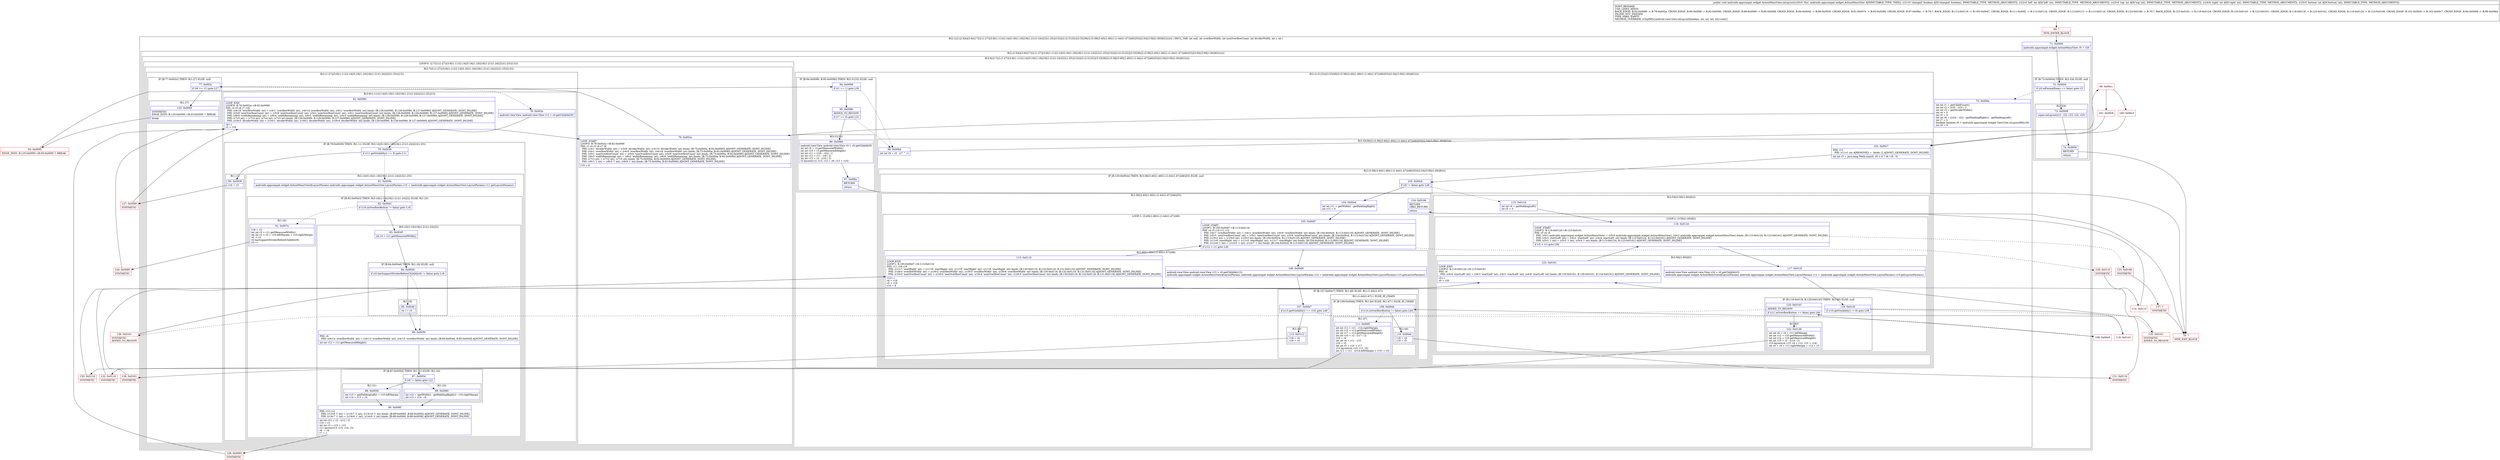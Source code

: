 digraph "CFG forandroidx.appcompat.widget.ActionMenuView.onLayout(ZIIII)V" {
subgraph cluster_Region_852376631 {
label = "R(2:1|(2:(2:3|4)|(3:6|(2:7|(2:(1:27)|(3:9|(1:11)(2:14|(5:16|(1:18)|19|(1:21)(1:24)|22)(1:25))|13)))|(2:(2:31|32)|(3:33|36|(2:(3:38|(3:40|(1:49)(1:(1:44)(1:47))|46)|53)|(2:54|(3:56|(1:60)|62)))))))) | DECL_VAR: int null, int overflowWidth, int nonOverflowCount, int dividerWidth, int r, int l\l";
node [shape=record,color=blue];
Node_71 [shape=record,label="{71\:\ 0x0000|androidx.appcompat.widget.ActionMenuView r0 = r20\l}"];
subgraph cluster_Region_41202982 {
label = "R(2:(2:3|4)|(3:6|(2:7|(2:(1:27)|(3:9|(1:11)(2:14|(5:16|(1:18)|19|(1:21)(1:24)|22)(1:25))|13)))|(2:(2:31|32)|(3:33|36|(2:(3:38|(3:40|(1:49)(1:(1:44)(1:47))|46)|53)|(2:54|(3:56|(1:60)|62)))))))";
node [shape=record,color=blue];
subgraph cluster_IfRegion_252899547 {
label = "IF [B:72:0x0004] THEN: R(2:3|4) ELSE: null";
node [shape=record,color=blue];
Node_72 [shape=record,label="{72\:\ 0x0004|if (r0.mFormatItems == false) goto L3\l}"];
subgraph cluster_Region_1362780635 {
label = "R(2:3|4)";
node [shape=record,color=blue];
Node_73 [shape=record,label="{73\:\ 0x0006|super.onLayout(r21, r22, r23, r24, r25)\l}"];
Node_74 [shape=record,label="{74\:\ 0x0009|RETURN\l|return\l}"];
}
}
subgraph cluster_Region_2031441483 {
label = "R(3:6|(2:7|(2:(1:27)|(3:9|(1:11)(2:14|(5:16|(1:18)|19|(1:21)(1:24)|22)(1:25))|13)))|(2:(2:31|32)|(3:33|36|(2:(3:38|(3:40|(1:49)(1:(1:44)(1:47))|46)|53)|(2:54|(3:56|(1:60)|62))))))";
node [shape=record,color=blue];
Node_75 [shape=record,label="{75\:\ 0x000a|int int r1 = getChildCount()\lint int r2 = (r25 \- r23) \/ 2\lint int r3 = getDividerWidth()\lint r4 = 0\lint r5 = 0\lint int r6 = ((r24 \- r22) \- getPaddingRight()) \- getPaddingLeft()\lint r7 = 0\lboolean boolean r8 = androidx.appcompat.widget.ViewUtils.isLayoutRtl(r20)\lint r9 = 0\l}"];
subgraph cluster_LoopRegion_1524505053 {
label = "LOOP:0: (2:7|(2:(1:27)|(3:9|(1:11)(2:14|(5:16|(1:18)|19|(1:21)(1:24)|22)(1:25))|13)))";
node [shape=record,color=blue];
subgraph cluster_Region_1648329472 {
label = "R(2:7|(2:(1:27)|(3:9|(1:11)(2:14|(5:16|(1:18)|19|(1:21)(1:24)|22)(1:25))|13)))";
node [shape=record,color=blue];
Node_76 [shape=record,label="{76\:\ 0x002a|LOOP_START\lLOOP:0: B:76:0x002a\-\>B:92:0x0090\lPHI: r3 r4 r5 r6 r7 r9 \l  PHI: (r3v1 'dividerWidth' int) = (r3v0 'dividerWidth' int), (r3v10 'dividerWidth' int) binds: [B:75:0x000a, B:92:0x0090] A[DONT_GENERATE, DONT_INLINE]\l  PHI: (r4v1 'overflowWidth' int) = (r4v0 'overflowWidth' int), (r4v16 'overflowWidth' int) binds: [B:75:0x000a, B:92:0x0090] A[DONT_GENERATE, DONT_INLINE]\l  PHI: (r5v1 'nonOverflowCount' int) = (r5v0 'nonOverflowCount' int), (r5v9 'nonOverflowCount' int) binds: [B:75:0x000a, B:92:0x0090] A[DONT_GENERATE, DONT_INLINE]\l  PHI: (r6v3 'widthRemaining' int) = (r6v2 'widthRemaining' int), (r6v6 'widthRemaining' int) binds: [B:75:0x000a, B:92:0x0090] A[DONT_GENERATE, DONT_INLINE]\l  PHI: (r7v3 int) = (r7v2 int), (r7v5 int) binds: [B:75:0x000a, B:92:0x0090] A[DONT_GENERATE, DONT_INLINE]\l  PHI: (r9v1 'i' int) = (r9v0 'i' int), (r9v6 'i' int) binds: [B:75:0x000a, B:92:0x0090] A[DONT_GENERATE, DONT_INLINE]\l|r10 = 8\l}"];
subgraph cluster_Region_665008810 {
label = "R(2:(1:27)|(3:9|(1:11)(2:14|(5:16|(1:18)|19|(1:21)(1:24)|22)(1:25))|13))";
node [shape=record,color=blue];
subgraph cluster_IfRegion_1631391971 {
label = "IF [B:77:0x002c] THEN: R(1:27) ELSE: null";
node [shape=record,color=blue];
Node_77 [shape=record,label="{77\:\ 0x002c|if (r9 \>= r1) goto L27\l}"];
subgraph cluster_Region_5859069 {
label = "R(1:27)";
node [shape=record,color=blue];
Node_125 [shape=record,label="{125\:\ 0x0095|SYNTHETIC\lEDGE_INSN: B:125:0x0095\-\>B:93:0x0095 ?: BREAK  \l|break\l}"];
}
}
subgraph cluster_Region_892639276 {
label = "R(3:9|(1:11)(2:14|(5:16|(1:18)|19|(1:21)(1:24)|22)(1:25))|13)";
node [shape=record,color=blue];
Node_78 [shape=record,label="{78\:\ 0x002e|android.view.View android.view.View r11 = r0.getChildAt(r9)\l}"];
subgraph cluster_IfRegion_1370573809 {
label = "IF [B:79:0x0036] THEN: R(1:11) ELSE: R(2:14|(5:16|(1:18)|19|(1:21)(1:24)|22)(1:25))";
node [shape=record,color=blue];
Node_79 [shape=record,label="{79\:\ 0x0036|if (r11.getVisibility() == 8) goto L11\l}"];
subgraph cluster_Region_1527759458 {
label = "R(1:11)";
node [shape=record,color=blue];
Node_80 [shape=record,label="{80\:\ 0x0038|r16 = r3\l}"];
}
subgraph cluster_Region_1873728289 {
label = "R(2:14|(5:16|(1:18)|19|(1:21)(1:24)|22)(1:25))";
node [shape=record,color=blue];
Node_81 [shape=record,label="{81\:\ 0x003b|androidx.appcompat.widget.ActionMenuView$LayoutParams androidx.appcompat.widget.ActionMenuView.LayoutParams r10 = (androidx.appcompat.widget.ActionMenuView.LayoutParams) r11.getLayoutParams()\l}"];
subgraph cluster_IfRegion_37341986 {
label = "IF [B:82:0x0043] THEN: R(5:16|(1:18)|19|(1:21)(1:24)|22) ELSE: R(1:25)";
node [shape=record,color=blue];
Node_82 [shape=record,label="{82\:\ 0x0043|if (r10.isOverflowButton != false) goto L16\l}"];
subgraph cluster_Region_169795240 {
label = "R(5:16|(1:18)|19|(1:21)(1:24)|22)";
node [shape=record,color=blue];
Node_83 [shape=record,label="{83\:\ 0x0045|int r4 = r11.getMeasuredWidth()\l}"];
subgraph cluster_IfRegion_1993876793 {
label = "IF [B:84:0x004d] THEN: R(1:18) ELSE: null";
node [shape=record,color=blue];
Node_84 [shape=record,label="{84\:\ 0x004d|if (r0.hasSupportDividerBeforeChildAt(r9) != false) goto L18\l}"];
subgraph cluster_Region_664316981 {
label = "R(1:18)";
node [shape=record,color=blue];
Node_85 [shape=record,label="{85\:\ 0x004f|r4 += r3\l}"];
}
}
Node_86 [shape=record,label="{86\:\ 0x0050|PHI: r4 \l  PHI: (r4v14 'overflowWidth' int) = (r4v13 'overflowWidth' int), (r4v15 'overflowWidth' int) binds: [B:84:0x004d, B:85:0x004f] A[DONT_GENERATE, DONT_INLINE]\l|int int r12 = r11.getMeasuredHeight()\l}"];
subgraph cluster_IfRegion_1602870645 {
label = "IF [B:87:0x0054] THEN: R(1:21) ELSE: R(1:24)";
node [shape=record,color=blue];
Node_87 [shape=record,label="{87\:\ 0x0054|if (r8 != false) goto L21\l}"];
subgraph cluster_Region_2032144671 {
label = "R(1:21)";
node [shape=record,color=blue];
Node_88 [shape=record,label="{88\:\ 0x0056|int r13 = getPaddingLeft() + r10.leftMargin\lint r14 = r13 + r4\l}"];
}
subgraph cluster_Region_465298186 {
label = "R(1:24)";
node [shape=record,color=blue];
Node_89 [shape=record,label="{89\:\ 0x0060|int r14 = (getWidth() \- getPaddingRight()) \- r10.rightMargin\lint r13 = r14 \- r4\l}"];
}
}
Node_90 [shape=record,label="{90\:\ 0x006f|PHI: r13 r14 \l  PHI: (r13v8 'l' int) = (r13v7 'l' int), (r13v10 'l' int) binds: [B:89:0x0060, B:88:0x0056] A[DONT_GENERATE, DONT_INLINE]\l  PHI: (r14v7 'r' int) = (r14v6 'r' int), (r14v9 'r' int) binds: [B:89:0x0060, B:88:0x0056] A[DONT_GENERATE, DONT_INLINE]\l|int int r15 = r2 \- (r12 \/ 2)\lr16 = r3\lint int r3 = r15 + r12\lr11.layout(r13, r15, r14, r3)\lr6 \-= r4\lr7 = 1\l}"];
}
subgraph cluster_Region_1195110755 {
label = "R(1:25)";
node [shape=record,color=blue];
Node_91 [shape=record,label="{91\:\ 0x007e|r16 = r3\lint int r3 = r11.getMeasuredWidth()\lint int r3 = r3 + r10.leftMargin + r10.rightMargin\lr6 \-= r3\lr0.hasSupportDividerBeforeChildAt(r9)\lr5++\l}"];
}
}
}
}
Node_92 [shape=record,label="{92\:\ 0x0090|LOOP_END\lLOOP:0: B:76:0x002a\-\>B:92:0x0090\lPHI: r4 r5 r6 r7 r16 \l  PHI: (r4v16 'overflowWidth' int) = (r4v1 'overflowWidth' int), (r4v14 'overflowWidth' int), (r4v1 'overflowWidth' int) binds: [B:126:0x0090, B:128:0x0090, B:127:0x0090] A[DONT_GENERATE, DONT_INLINE]\l  PHI: (r5v9 'nonOverflowCount' int) = (r5v8 'nonOverflowCount' int), (r5v1 'nonOverflowCount' int), (r5v1 'nonOverflowCount' int) binds: [B:126:0x0090, B:128:0x0090, B:127:0x0090] A[DONT_GENERATE, DONT_INLINE]\l  PHI: (r6v6 'widthRemaining' int) = (r6v4 'widthRemaining' int), (r6v5 'widthRemaining' int), (r6v3 'widthRemaining' int) binds: [B:126:0x0090, B:128:0x0090, B:127:0x0090] A[DONT_GENERATE, DONT_INLINE]\l  PHI: (r7v5 int) = (r7v3 int), (r7v4 int), (r7v3 int) binds: [B:126:0x0090, B:128:0x0090, B:127:0x0090] A[DONT_GENERATE, DONT_INLINE]\l  PHI: (r16v3 'dividerWidth' int) = (r16v1 'dividerWidth' int), (r16v2 'dividerWidth' int), (r16v4 'dividerWidth' int) binds: [B:126:0x0090, B:128:0x0090, B:127:0x0090] A[DONT_GENERATE, DONT_INLINE]\l|r9++\lr3 = r16\l}"];
}
}
}
}
subgraph cluster_Region_49277844 {
label = "R(2:(2:31|32)|(3:33|36|(2:(3:38|(3:40|(1:49)(1:(1:44)(1:47))|46)|53)|(2:54|(3:56|(1:60)|62)))))";
node [shape=record,color=blue];
subgraph cluster_IfRegion_71597390 {
label = "IF [B:94:0x0099, B:95:0x009b] THEN: R(2:31|32) ELSE: null";
node [shape=record,color=blue];
Node_94 [shape=record,label="{94\:\ 0x0099|if (r1 == 1) goto L30\l}"];
Node_95 [shape=record,label="{95\:\ 0x009b|ADDED_TO_REGION\l|if (r7 == 0) goto L31\l}"];
subgraph cluster_Region_1605846391 {
label = "R(2:31|32)";
node [shape=record,color=blue];
Node_96 [shape=record,label="{96\:\ 0x009d|android.view.View android.view.View r3 = r0.getChildAt(0)\lint int r9 = r3.getMeasuredWidth()\lint int r10 = r3.getMeasuredHeight()\lint int r11 = (r24 \- r22) \/ 2\lint int r12 = r11 \- (r9 \/ 2)\lint int r13 = r2 \- (r10 \/ 2)\lr3.layout(r12, r13, r12 + r9, r13 + r10)\l}"];
Node_97 [shape=record,label="{97\:\ 0x00bc|RETURN\l|return\l}"];
}
}
subgraph cluster_Region_1294162121 {
label = "R(3:33|36|(2:(3:38|(3:40|(1:49)(1:(1:44)(1:47))|46)|53)|(2:54|(3:56|(1:60)|62))))";
node [shape=record,color=blue];
Node_98 [shape=record,label="{98\:\ 0x00bd|int int r9 = r5 \- (r7 ^ 1)\l}"];
Node_102 [shape=record,label="{102\:\ 0x00c7|PHI: r11 \l  PHI: (r11v1 int A[REMOVE]) =  binds: [] A[DONT_GENERATE, DONT_INLINE]\l|int int r3 = java.lang.Math.max(0, r9 \> 0 ? r6 \/ r9 : 0)\l}"];
subgraph cluster_Region_685054693 {
label = "R(2:(3:38|(3:40|(1:49)(1:(1:44)(1:47))|46)|53)|(2:54|(3:56|(1:60)|62)))";
node [shape=record,color=blue];
subgraph cluster_IfRegion_643336050 {
label = "IF [B:103:0x00cb] THEN: R(3:38|(3:40|(1:49)(1:(1:44)(1:47))|46)|53) ELSE: null";
node [shape=record,color=blue];
Node_103 [shape=record,label="{103\:\ 0x00cb|if (r8 != false) goto L38\l}"];
subgraph cluster_Region_1191119813 {
label = "R(3:38|(3:40|(1:49)(1:(1:44)(1:47))|46)|53)";
node [shape=record,color=blue];
Node_104 [shape=record,label="{104\:\ 0x00cd|int int r11 = getWidth() \- getPaddingRight()\lint r12 = 0\l}"];
subgraph cluster_LoopRegion_1356451704 {
label = "LOOP:1: (3:40|(1:49)(1:(1:44)(1:47))|46)";
node [shape=record,color=blue];
Node_105 [shape=record,label="{105\:\ 0x00d7|LOOP_START\lLOOP:1: B:105:0x00d7\-\>B:113:0x0116\lPHI: r4 r5 r10 r11 r12 \l  PHI: (r4v7 'overflowWidth' int) = (r4v1 'overflowWidth' int), (r4v8 'overflowWidth' int) binds: [B:104:0x00cd, B:113:0x0116] A[DONT_GENERATE, DONT_INLINE]\l  PHI: (r5v5 'nonOverflowCount' int) = (r5v1 'nonOverflowCount' int), (r5v6 'nonOverflowCount' int) binds: [B:104:0x00cd, B:113:0x0116] A[DONT_GENERATE, DONT_INLINE]\l  PHI: (r10v2 int) = (r10v0 int), (r10v3 int) binds: [B:104:0x00cd, B:113:0x0116] A[DONT_GENERATE, DONT_INLINE]\l  PHI: (r11v6 'startRight' int) = (r11v5 'startRight' int), (r11v7 'startRight' int) binds: [B:104:0x00cd, B:113:0x0116] A[DONT_GENERATE, DONT_INLINE]\l  PHI: (r12v6 'i' int) = (r12v5 'i' int), (r12v7 'i' int) binds: [B:104:0x00cd, B:113:0x0116] A[DONT_GENERATE, DONT_INLINE]\l|if (r12 \< r1) goto L40\l}"];
subgraph cluster_Region_1314079573 {
label = "R(3:40|(1:49)(1:(1:44)(1:47))|46)";
node [shape=record,color=blue];
Node_106 [shape=record,label="{106\:\ 0x00d9|android.view.View android.view.View r13 = r0.getChildAt(r12)\landroidx.appcompat.widget.ActionMenuView$LayoutParams androidx.appcompat.widget.ActionMenuView.LayoutParams r14 = (androidx.appcompat.widget.ActionMenuView.LayoutParams) r13.getLayoutParams()\l}"];
subgraph cluster_IfRegion_1481025433 {
label = "IF [B:107:0x00e7] THEN: R(1:49) ELSE: R(1:(1:44)(1:47))";
node [shape=record,color=blue];
Node_107 [shape=record,label="{107\:\ 0x00e7|if (r13.getVisibility() == r10) goto L49\l}"];
subgraph cluster_Region_830268994 {
label = "R(1:49)";
node [shape=record,color=blue];
Node_112 [shape=record,label="{112\:\ 0x0112|r18 = r4\lr19 = r5\l}"];
}
subgraph cluster_Region_379392831 {
label = "R(1:(1:44)(1:47)) | ELSE_IF_CHAIN\l";
node [shape=record,color=blue];
subgraph cluster_IfRegion_104984453 {
label = "IF [B:109:0x00eb] THEN: R(1:44) ELSE: R(1:47) | ELSE_IF_CHAIN\l";
node [shape=record,color=blue];
Node_109 [shape=record,label="{109\:\ 0x00eb|if (r14.isOverflowButton != false) goto L44\l}"];
subgraph cluster_Region_1553581116 {
label = "R(1:44)";
node [shape=record,color=blue];
Node_110 [shape=record,label="{110\:\ 0x00ed|r18 = r4\lr19 = r5\l}"];
}
subgraph cluster_Region_756509864 {
label = "R(1:47)";
node [shape=record,color=blue];
Node_111 [shape=record,label="{111\:\ 0x00f2|int int r11 = r11 \- r14.rightMargin\lint int r15 = r13.getMeasuredWidth()\lint int r17 = r13.getMeasuredHeight()\lint int r10 = r2 \- (r17 \/ 2)\lr18 = r4\lint int r4 = r11 \- r15\lr19 = r5\lint int r5 = r10 + r17\lr13.layout(r4, r10, r11, r5)\lint r11 = r11 \- ((r14.leftMargin + r15) + r3)\l}"];
}
}
}
}
Node_113 [shape=record,label="{113\:\ 0x0116|LOOP_END\lLOOP:1: B:105:0x00d7\-\>B:113:0x0116\lPHI: r11 r18 r19 \l  PHI: (r11v7 'startRight' int) = (r11v6 'startRight' int), (r11v9 'startRight' int), (r11v6 'startRight' int) binds: [B:130:0x0116, B:132:0x0116, B:131:0x0116] A[DONT_GENERATE, DONT_INLINE]\l  PHI: (r18v3 'overflowWidth' int) = (r18v2 'overflowWidth' int), (r18v5 'overflowWidth' int), (r18v6 'overflowWidth' int) binds: [B:130:0x0116, B:132:0x0116, B:131:0x0116] A[DONT_GENERATE, DONT_INLINE]\l  PHI: (r19v3 'nonOverflowCount' int) = (r19v2 'nonOverflowCount' int), (r19v4 'nonOverflowCount' int), (r19v5 'nonOverflowCount' int) binds: [B:130:0x0116, B:132:0x0116, B:131:0x0116] A[DONT_GENERATE, DONT_INLINE]\l|r12++\lr4 = r18\lr5 = r19\lr10 = 8\l}"];
}
}
Node_124 [shape=record,label="{124\:\ 0x0166|RETURN\lORIG_RETURN\l|return\l}"];
}
}
subgraph cluster_Region_890075806 {
label = "R(2:54|(3:56|(1:60)|62))";
node [shape=record,color=blue];
Node_115 [shape=record,label="{115\:\ 0x0124|int int r4 = getPaddingLeft()\lint r5 = 0\l}"];
subgraph cluster_LoopRegion_53308454 {
label = "LOOP:2: (3:56|(1:60)|62)";
node [shape=record,color=blue];
Node_116 [shape=record,label="{116\:\ 0x012d|LOOP_START\lLOOP:2: B:116:0x012d\-\>B:123:0x0161\lPHI: r0 r4 r5 \l  PHI: (r0v1 androidx.appcompat.widget.ActionMenuView) = (r0v0 androidx.appcompat.widget.ActionMenuView), (r0v2 androidx.appcompat.widget.ActionMenuView) binds: [B:115:0x0124, B:123:0x0161] A[DONT_GENERATE, DONT_INLINE]\l  PHI: (r4v3 'startLeft' int) = (r4v2 'startLeft' int), (r4v4 'startLeft' int) binds: [B:115:0x0124, B:123:0x0161] A[DONT_GENERATE, DONT_INLINE]\l  PHI: (r5v3 'i' int) = (r5v2 'i' int), (r5v4 'i' int) binds: [B:115:0x0124, B:123:0x0161] A[DONT_GENERATE, DONT_INLINE]\l|if (r5 \< r1) goto L56\l}"];
subgraph cluster_Region_64372873 {
label = "R(3:56|(1:60)|62)";
node [shape=record,color=blue];
Node_117 [shape=record,label="{117\:\ 0x012f|android.view.View android.view.View r10 = r0.getChildAt(r5)\landroidx.appcompat.widget.ActionMenuView$LayoutParams androidx.appcompat.widget.ActionMenuView.LayoutParams r11 = (androidx.appcompat.widget.ActionMenuView.LayoutParams) r10.getLayoutParams()\l}"];
subgraph cluster_IfRegion_620657471 {
label = "IF [B:118:0x013f, B:120:0x0143] THEN: R(1:60) ELSE: null";
node [shape=record,color=blue];
Node_118 [shape=record,label="{118\:\ 0x013f|if (r10.getVisibility() != 8) goto L58\l}"];
Node_120 [shape=record,label="{120\:\ 0x0143|ADDED_TO_REGION\l|if (r11.isOverflowButton == false) goto L60\l}"];
subgraph cluster_Region_858506365 {
label = "R(1:60)";
node [shape=record,color=blue];
Node_122 [shape=record,label="{122\:\ 0x0146|int int r4 = r4 + r11.leftMargin\lint int r12 = r10.getMeasuredWidth()\lint int r14 = r10.getMeasuredHeight()\lint int r15 = r2 \- (r14 \/ 2)\lr10.layout(r4, r15, r4 + r12, r15 + r14)\lint r4 = r4 + r11.rightMargin + r12 + r3\l}"];
}
}
Node_123 [shape=record,label="{123\:\ 0x0161|LOOP_END\lLOOP:2: B:116:0x012d\-\>B:123:0x0161\lPHI: r4 \l  PHI: (r4v4 'startLeft' int) = (r4v3 'startLeft' int), (r4v3 'startLeft' int), (r4v6 'startLeft' int) binds: [B:135:0x0161, B:136:0x0161, B:134:0x0161] A[DONT_GENERATE, DONT_INLINE]\l|r5++\lr0 = r20\l}"];
}
}
}
}
}
}
}
}
}
Node_69 [shape=record,color=red,label="{69\:\ ?|MTH_ENTER_BLOCK\l}"];
Node_70 [shape=record,color=red,label="{70\:\ ?|MTH_EXIT_BLOCK\l}"];
Node_127 [shape=record,color=red,label="{127\:\ 0x0090|SYNTHETIC\l}"];
Node_128 [shape=record,color=red,label="{128\:\ 0x0090|SYNTHETIC\l}"];
Node_126 [shape=record,color=red,label="{126\:\ 0x0090|SYNTHETIC\l}"];
Node_93 [shape=record,color=red,label="{93\:\ 0x0095|EDGE_INSN: B:125:0x0095\-\>B:93:0x0095 ?: BREAK  \l}"];
Node_99 [shape=record,color=red,label="{99\:\ 0x00c1}"];
Node_100 [shape=record,color=red,label="{100\:\ 0x00c3}"];
Node_108 [shape=record,color=red,label="{108\:\ 0x00e9}"];
Node_131 [shape=record,color=red,label="{131\:\ 0x0116|SYNTHETIC\l}"];
Node_132 [shape=record,color=red,label="{132\:\ 0x0116|SYNTHETIC\l}"];
Node_130 [shape=record,color=red,label="{130\:\ 0x0116|SYNTHETIC\l}"];
Node_129 [shape=record,color=red,label="{129\:\ 0x011f|SYNTHETIC\l}"];
Node_114 [shape=record,color=red,label="{114\:\ 0x011f}"];
Node_119 [shape=record,color=red,label="{119\:\ 0x0141}"];
Node_134 [shape=record,color=red,label="{134\:\ 0x0161|SYNTHETIC\l}"];
Node_136 [shape=record,color=red,label="{136\:\ 0x0161|SYNTHETIC\lADDED_TO_REGION\l}"];
Node_135 [shape=record,color=red,label="{135\:\ 0x0161|SYNTHETIC\lADDED_TO_REGION\l}"];
Node_133 [shape=record,color=red,label="{133\:\ 0x0166|SYNTHETIC\l}"];
Node_137 [shape=record,color=red,label="{137\:\ ?|SYNTHETIC\l}"];
Node_101 [shape=record,color=red,label="{101\:\ 0x00c6}"];
MethodNode[shape=record,label="{public void androidx.appcompat.widget.ActionMenuView.onLayout((r20v0 'this' androidx.appcompat.widget.ActionMenuView A[IMMUTABLE_TYPE, THIS]), (r21v0 'changed' boolean A[D('changed' boolean), IMMUTABLE_TYPE, METHOD_ARGUMENT]), (r22v0 'left' int A[D('left' int), IMMUTABLE_TYPE, METHOD_ARGUMENT]), (r23v0 'top' int A[D('top' int), IMMUTABLE_TYPE, METHOD_ARGUMENT]), (r24v0 'right' int A[D('right' int), IMMUTABLE_TYPE, METHOD_ARGUMENT]), (r25v0 'bottom' int A[D('bottom' int), IMMUTABLE_TYPE, METHOD_ARGUMENT]))  | DONT_RENAME\lUSE_LINES_HINTS\lBACK_EDGE: B:92:0x0090 \-\> B:76:0x002a, CROSS_EDGE: B:90:0x006f \-\> B:92:0x0090, CROSS_EDGE: B:89:0x0060 \-\> B:90:0x006f, CROSS_EDGE: B:84:0x004d \-\> B:86:0x0050, CROSS_EDGE: B:91:0x007e \-\> B:92:0x0090, CROSS_EDGE: B:97:0x00bc \-\> B:70:?, BACK_EDGE: B:113:0x0116 \-\> B:105:0x00d7, CROSS_EDGE: B:111:0x00f2 \-\> B:113:0x0116, CROSS_EDGE: B:112:0x0112 \-\> B:113:0x0116, CROSS_EDGE: B:124:0x0166 \-\> B:70:?, BACK_EDGE: B:123:0x0161 \-\> B:116:0x012d, CROSS_EDGE: B:120:0x0143 \-\> B:123:0x0161, CROSS_EDGE: B:118:0x013f \-\> B:123:0x0161, CROSS_EDGE: B:116:0x012d \-\> B:124:0x0166, CROSS_EDGE: B:101:0x00c6 \-\> B:102:0x00c7, CROSS_EDGE: B:94:0x0099 \-\> B:98:0x00bd\lINLINE_NOT_NEEDED\lTYPE_VARS: EMPTY\lMETHOD_OVERRIDE: [ClspMth\{android.view.View.onLayout(boolean, int, int, int, int):void\}]\l}"];
MethodNode -> Node_69;Node_71 -> Node_72;
Node_72 -> Node_73;
Node_72 -> Node_75[style=dashed];
Node_73 -> Node_74;
Node_74 -> Node_70;
Node_75 -> Node_76;
Node_76 -> Node_77;
Node_77 -> Node_78[style=dashed];
Node_77 -> Node_125;
Node_125 -> Node_93;
Node_78 -> Node_79;
Node_79 -> Node_80;
Node_79 -> Node_81[style=dashed];
Node_80 -> Node_127;
Node_81 -> Node_82;
Node_82 -> Node_83;
Node_82 -> Node_91[style=dashed];
Node_83 -> Node_84;
Node_84 -> Node_85;
Node_84 -> Node_86[style=dashed];
Node_85 -> Node_86;
Node_86 -> Node_87;
Node_87 -> Node_88;
Node_87 -> Node_89[style=dashed];
Node_88 -> Node_90;
Node_89 -> Node_90;
Node_90 -> Node_128;
Node_91 -> Node_126;
Node_92 -> Node_76;
Node_94 -> Node_95;
Node_94 -> Node_98[style=dashed];
Node_95 -> Node_96;
Node_95 -> Node_98[style=dashed];
Node_96 -> Node_97;
Node_97 -> Node_70;
Node_98 -> Node_99;
Node_102 -> Node_103;
Node_103 -> Node_104;
Node_103 -> Node_115[style=dashed];
Node_104 -> Node_105;
Node_105 -> Node_106;
Node_105 -> Node_129[style=dashed];
Node_106 -> Node_107;
Node_107 -> Node_108[style=dashed];
Node_107 -> Node_112;
Node_112 -> Node_130;
Node_109 -> Node_110;
Node_109 -> Node_111[style=dashed];
Node_110 -> Node_131;
Node_111 -> Node_132;
Node_113 -> Node_105;
Node_124 -> Node_70;
Node_115 -> Node_116;
Node_116 -> Node_117;
Node_116 -> Node_133[style=dashed];
Node_117 -> Node_118;
Node_118 -> Node_119;
Node_118 -> Node_135[style=dashed];
Node_120 -> Node_122;
Node_120 -> Node_136[style=dashed];
Node_122 -> Node_134;
Node_123 -> Node_116;
Node_69 -> Node_71;
Node_127 -> Node_92;
Node_128 -> Node_92;
Node_126 -> Node_92;
Node_93 -> Node_94;
Node_99 -> Node_100;
Node_99 -> Node_101;
Node_100 -> Node_102;
Node_108 -> Node_109;
Node_131 -> Node_113;
Node_132 -> Node_113;
Node_130 -> Node_113;
Node_129 -> Node_114;
Node_114 -> Node_124;
Node_119 -> Node_120;
Node_134 -> Node_123;
Node_136 -> Node_123;
Node_135 -> Node_123;
Node_133 -> Node_137;
Node_137 -> Node_70;
Node_101 -> Node_102;
}

